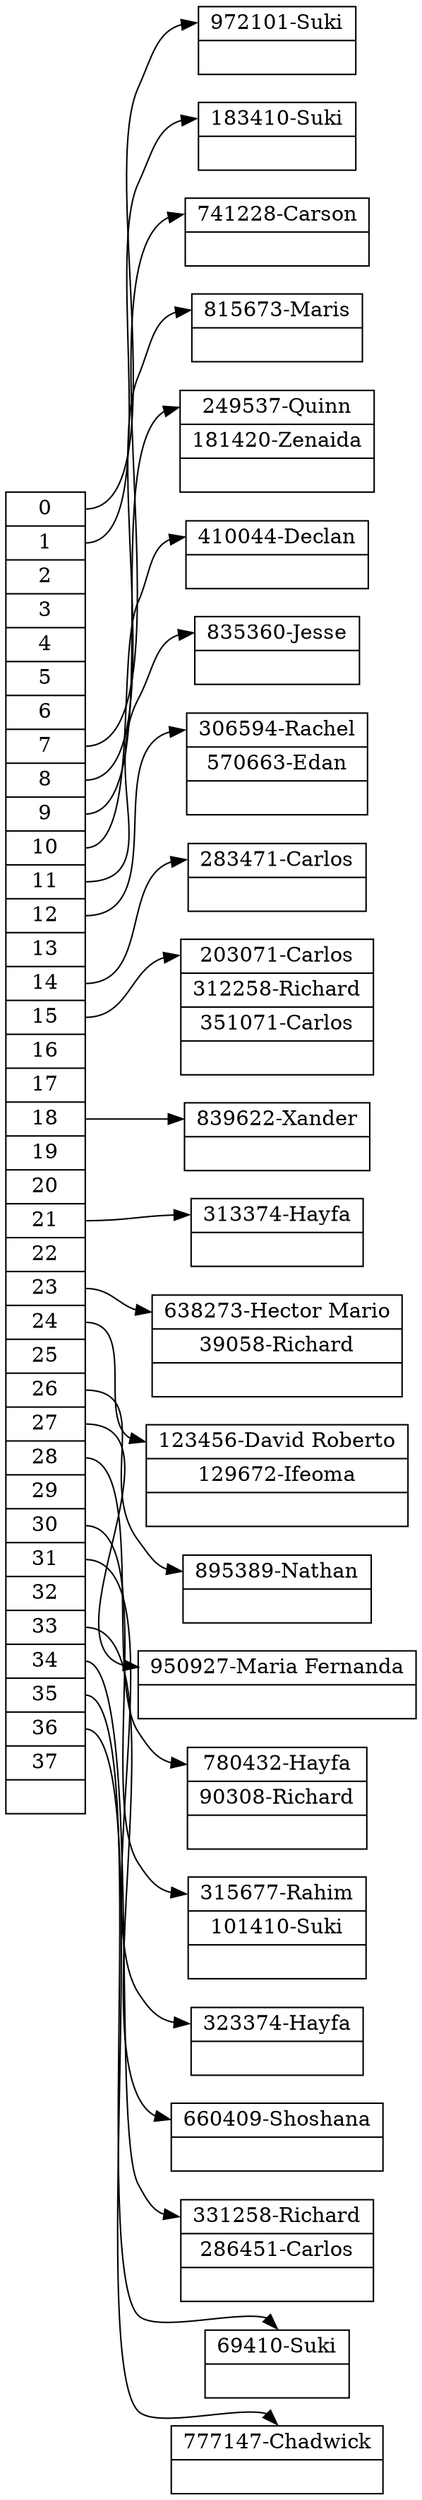 digraph G {

rankdir = LR; 
 node [shape=record];
hashTable[label="<f0>0|<f1>1|<f2>2|<f3>3|<f4>4|<f5>5|<f6>6|<f7>7|<f8>8|<f9>9|<f10>10|<f11>11|<f12>12|<f13>13|<f14>14|<f15>15|<f16>16|<f17>17|<f18>18|<f19>19|<f20>20|<f21>21|<f22>22|<f23>23|<f24>24|<f25>25|<f26>26|<f27>27|<f28>28|<f29>29|<f30>30|<f31>31|<f32>32|<f33>33|<f34>34|<f35>35|<f36>36|<f37>37|"];
node0 [label="<f0> 972101-Suki|"];
node1 [label="<f0> 183410-Suki|"];
node7 [label="<f0> 741228-Carson|"];
node8 [label="<f0> 815673-Maris|"];
node9 [label="<f0> 249537-Quinn|<f1> 181420-Zenaida|"];
node10 [label="<f0> 410044-Declan|"];
node11 [label="<f0> 835360-Jesse|"];
node12 [label="<f0> 306594-Rachel|<f1> 570663-Edan|"];
node14 [label="<f0> 283471-Carlos|"];
node15 [label="<f0> 203071-Carlos|<f1> 312258-Richard|<f2> 351071-Carlos|"];
node18 [label="<f0> 839622-Xander|"];
node21 [label="<f0> 313374-Hayfa|"];
node23 [label="<f0> 638273-Hector Mario|<f1> 39058-Richard|"];
node24 [label="<f0> 123456-David Roberto|<f1> 129672-Ifeoma|"];
node26 [label="<f0> 895389-Nathan|"];
node27 [label="<f0> 950927-Maria Fernanda|"];
node28 [label="<f0> 780432-Hayfa|<f1> 90308-Richard|"];
node30 [label="<f0> 315677-Rahim|<f1> 101410-Suki|"];
node31 [label="<f0> 323374-Hayfa|"];
node33 [label="<f0> 660409-Shoshana|"];
node34 [label="<f0> 331258-Richard|<f1> 286451-Carlos|"];
node35 [label="<f0> 69410-Suki|"];
node36 [label="<f0> 777147-Chadwick|"];
hashTable:f0 -> node0:f0;
hashTable:f1 -> node1:f0;
hashTable:f7 -> node7:f0;
hashTable:f8 -> node8:f0;
hashTable:f9 -> node9:f0;
hashTable:f10 -> node10:f0;
hashTable:f11 -> node11:f0;
hashTable:f12 -> node12:f0;
hashTable:f14 -> node14:f0;
hashTable:f15 -> node15:f0;
hashTable:f18 -> node18:f0;
hashTable:f21 -> node21:f0;
hashTable:f23 -> node23:f0;
hashTable:f24 -> node24:f0;
hashTable:f26 -> node26:f0;
hashTable:f27 -> node27:f0;
hashTable:f28 -> node28:f0;
hashTable:f30 -> node30:f0;
hashTable:f31 -> node31:f0;
hashTable:f33 -> node33:f0;
hashTable:f34 -> node34:f0;
hashTable:f35 -> node35:f0;
hashTable:f36 -> node36:f0;


}
